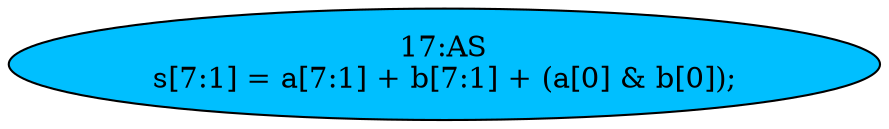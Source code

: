 strict digraph "" {
	node [label="\N"];
	"17:AS"	[ast="<pyverilog.vparser.ast.Assign object at 0x7fc53e715890>",
		def_var="['s']",
		fillcolor=deepskyblue,
		label="17:AS
s[7:1] = a[7:1] + b[7:1] + (a[0] & b[0]);",
		statements="[]",
		style=filled,
		typ=Assign,
		use_var="['a', 'b', 'a', 'b']"];
}
